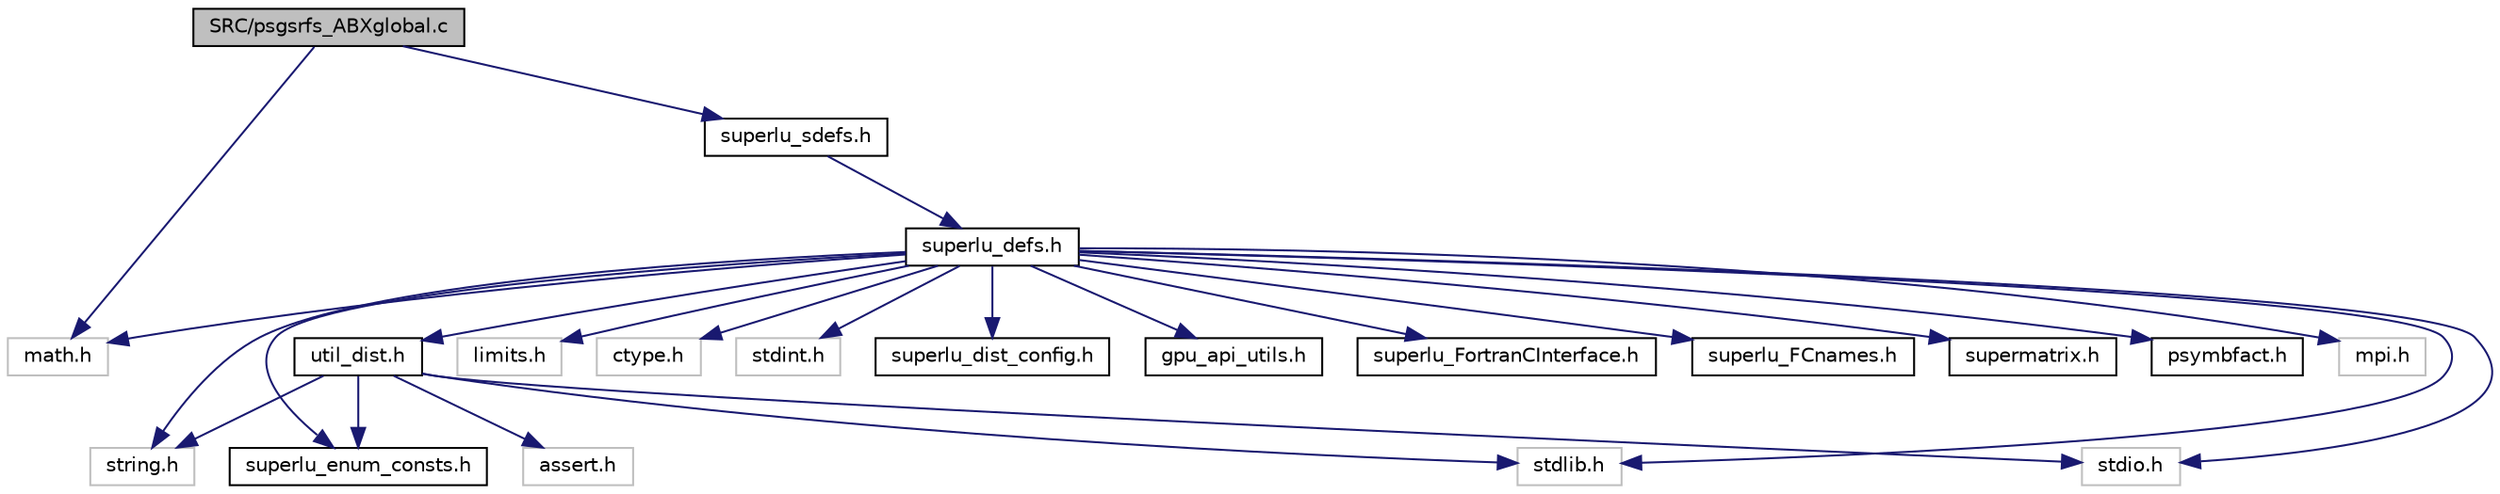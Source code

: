 digraph "SRC/psgsrfs_ABXglobal.c"
{
 // LATEX_PDF_SIZE
  edge [fontname="Helvetica",fontsize="10",labelfontname="Helvetica",labelfontsize="10"];
  node [fontname="Helvetica",fontsize="10",shape=record];
  Node1 [label="SRC/psgsrfs_ABXglobal.c",height=0.2,width=0.4,color="black", fillcolor="grey75", style="filled", fontcolor="black",tooltip="Improves the computed solution and provies error bounds."];
  Node1 -> Node2 [color="midnightblue",fontsize="10",style="solid",fontname="Helvetica"];
  Node2 [label="math.h",height=0.2,width=0.4,color="grey75", fillcolor="white", style="filled",tooltip=" "];
  Node1 -> Node3 [color="midnightblue",fontsize="10",style="solid",fontname="Helvetica"];
  Node3 [label="superlu_sdefs.h",height=0.2,width=0.4,color="black", fillcolor="white", style="filled",URL="$superlu__sdefs_8h.html",tooltip="Distributed SuperLU data types and function prototypes."];
  Node3 -> Node4 [color="midnightblue",fontsize="10",style="solid",fontname="Helvetica"];
  Node4 [label="superlu_defs.h",height=0.2,width=0.4,color="black", fillcolor="white", style="filled",URL="$superlu__defs_8h.html",tooltip="Definitions which are precision-neutral."];
  Node4 -> Node5 [color="midnightblue",fontsize="10",style="solid",fontname="Helvetica"];
  Node5 [label="mpi.h",height=0.2,width=0.4,color="grey75", fillcolor="white", style="filled",tooltip=" "];
  Node4 -> Node6 [color="midnightblue",fontsize="10",style="solid",fontname="Helvetica"];
  Node6 [label="stdlib.h",height=0.2,width=0.4,color="grey75", fillcolor="white", style="filled",tooltip=" "];
  Node4 -> Node7 [color="midnightblue",fontsize="10",style="solid",fontname="Helvetica"];
  Node7 [label="stdio.h",height=0.2,width=0.4,color="grey75", fillcolor="white", style="filled",tooltip=" "];
  Node4 -> Node8 [color="midnightblue",fontsize="10",style="solid",fontname="Helvetica"];
  Node8 [label="limits.h",height=0.2,width=0.4,color="grey75", fillcolor="white", style="filled",tooltip=" "];
  Node4 -> Node9 [color="midnightblue",fontsize="10",style="solid",fontname="Helvetica"];
  Node9 [label="string.h",height=0.2,width=0.4,color="grey75", fillcolor="white", style="filled",tooltip=" "];
  Node4 -> Node10 [color="midnightblue",fontsize="10",style="solid",fontname="Helvetica"];
  Node10 [label="ctype.h",height=0.2,width=0.4,color="grey75", fillcolor="white", style="filled",tooltip=" "];
  Node4 -> Node2 [color="midnightblue",fontsize="10",style="solid",fontname="Helvetica"];
  Node4 -> Node11 [color="midnightblue",fontsize="10",style="solid",fontname="Helvetica"];
  Node11 [label="stdint.h",height=0.2,width=0.4,color="grey75", fillcolor="white", style="filled",tooltip=" "];
  Node4 -> Node12 [color="midnightblue",fontsize="10",style="solid",fontname="Helvetica"];
  Node12 [label="superlu_dist_config.h",height=0.2,width=0.4,color="black", fillcolor="white", style="filled",URL="$superlu__dist__config_8h.html",tooltip=" "];
  Node4 -> Node13 [color="midnightblue",fontsize="10",style="solid",fontname="Helvetica"];
  Node13 [label="gpu_api_utils.h",height=0.2,width=0.4,color="black", fillcolor="white", style="filled",URL="$gpu__api__utils_8h.html",tooltip=" "];
  Node4 -> Node14 [color="midnightblue",fontsize="10",style="solid",fontname="Helvetica"];
  Node14 [label="superlu_FortranCInterface.h",height=0.2,width=0.4,color="black", fillcolor="white", style="filled",URL="$superlu__FortranCInterface_8h.html",tooltip=" "];
  Node4 -> Node15 [color="midnightblue",fontsize="10",style="solid",fontname="Helvetica"];
  Node15 [label="superlu_FCnames.h",height=0.2,width=0.4,color="black", fillcolor="white", style="filled",URL="$superlu__FCnames_8h.html",tooltip="Macro definitions."];
  Node4 -> Node16 [color="midnightblue",fontsize="10",style="solid",fontname="Helvetica"];
  Node16 [label="superlu_enum_consts.h",height=0.2,width=0.4,color="black", fillcolor="white", style="filled",URL="$superlu__enum__consts_8h.html",tooltip="enum constants header file"];
  Node4 -> Node17 [color="midnightblue",fontsize="10",style="solid",fontname="Helvetica"];
  Node17 [label="supermatrix.h",height=0.2,width=0.4,color="black", fillcolor="white", style="filled",URL="$supermatrix_8h.html",tooltip="Matrix type definitions."];
  Node4 -> Node18 [color="midnightblue",fontsize="10",style="solid",fontname="Helvetica"];
  Node18 [label="util_dist.h",height=0.2,width=0.4,color="black", fillcolor="white", style="filled",URL="$util__dist_8h.html",tooltip="Header for utilities."];
  Node18 -> Node7 [color="midnightblue",fontsize="10",style="solid",fontname="Helvetica"];
  Node18 -> Node6 [color="midnightblue",fontsize="10",style="solid",fontname="Helvetica"];
  Node18 -> Node9 [color="midnightblue",fontsize="10",style="solid",fontname="Helvetica"];
  Node18 -> Node19 [color="midnightblue",fontsize="10",style="solid",fontname="Helvetica"];
  Node19 [label="assert.h",height=0.2,width=0.4,color="grey75", fillcolor="white", style="filled",tooltip=" "];
  Node18 -> Node16 [color="midnightblue",fontsize="10",style="solid",fontname="Helvetica"];
  Node4 -> Node20 [color="midnightblue",fontsize="10",style="solid",fontname="Helvetica"];
  Node20 [label="psymbfact.h",height=0.2,width=0.4,color="black", fillcolor="white", style="filled",URL="$psymbfact_8h.html",tooltip="Definitions for parallel symbolic factorization routine."];
}
